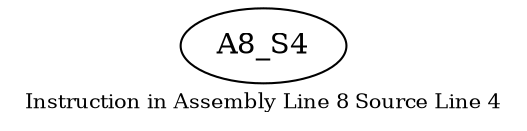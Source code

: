 digraph{
	node [ ]
	edge [ ]
	A8_S4 [ ]
	label = "Instruction in Assembly Line 8 Source Line 4"
	fontsize = "10"
}